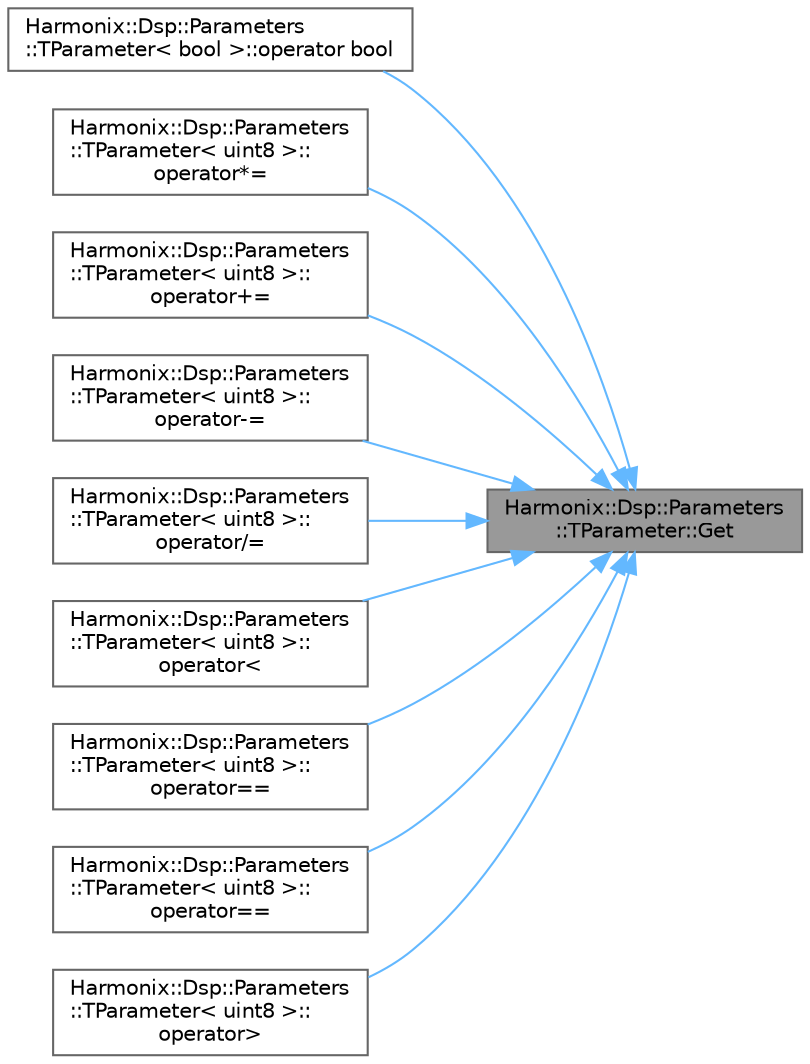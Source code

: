 digraph "Harmonix::Dsp::Parameters::TParameter::Get"
{
 // INTERACTIVE_SVG=YES
 // LATEX_PDF_SIZE
  bgcolor="transparent";
  edge [fontname=Helvetica,fontsize=10,labelfontname=Helvetica,labelfontsize=10];
  node [fontname=Helvetica,fontsize=10,shape=box,height=0.2,width=0.4];
  rankdir="RL";
  Node1 [id="Node000001",label="Harmonix::Dsp::Parameters\l::TParameter::Get",height=0.2,width=0.4,color="gray40", fillcolor="grey60", style="filled", fontcolor="black",tooltip=" "];
  Node1 -> Node2 [id="edge1_Node000001_Node000002",dir="back",color="steelblue1",style="solid",tooltip=" "];
  Node2 [id="Node000002",label="Harmonix::Dsp::Parameters\l::TParameter\< bool \>::operator bool",height=0.2,width=0.4,color="grey40", fillcolor="white", style="filled",URL="$d9/d4b/classHarmonix_1_1Dsp_1_1Parameters_1_1TParameter.html#a8c10578d28ce07d5bf80ea780d92a196",tooltip=" "];
  Node1 -> Node3 [id="edge2_Node000001_Node000003",dir="back",color="steelblue1",style="solid",tooltip=" "];
  Node3 [id="Node000003",label="Harmonix::Dsp::Parameters\l::TParameter\< uint8 \>::\loperator*=",height=0.2,width=0.4,color="grey40", fillcolor="white", style="filled",URL="$d9/d4b/classHarmonix_1_1Dsp_1_1Parameters_1_1TParameter.html#a1f4012abd365ffff64a95a446efb9639",tooltip=" "];
  Node1 -> Node4 [id="edge3_Node000001_Node000004",dir="back",color="steelblue1",style="solid",tooltip=" "];
  Node4 [id="Node000004",label="Harmonix::Dsp::Parameters\l::TParameter\< uint8 \>::\loperator+=",height=0.2,width=0.4,color="grey40", fillcolor="white", style="filled",URL="$d9/d4b/classHarmonix_1_1Dsp_1_1Parameters_1_1TParameter.html#aedbedeb0bfcd9ad9dd5bfcd2a2f68625",tooltip=" "];
  Node1 -> Node5 [id="edge4_Node000001_Node000005",dir="back",color="steelblue1",style="solid",tooltip=" "];
  Node5 [id="Node000005",label="Harmonix::Dsp::Parameters\l::TParameter\< uint8 \>::\loperator-=",height=0.2,width=0.4,color="grey40", fillcolor="white", style="filled",URL="$d9/d4b/classHarmonix_1_1Dsp_1_1Parameters_1_1TParameter.html#a0abc8468ff0936b2f3825a3d65b17f0e",tooltip=" "];
  Node1 -> Node6 [id="edge5_Node000001_Node000006",dir="back",color="steelblue1",style="solid",tooltip=" "];
  Node6 [id="Node000006",label="Harmonix::Dsp::Parameters\l::TParameter\< uint8 \>::\loperator/=",height=0.2,width=0.4,color="grey40", fillcolor="white", style="filled",URL="$d9/d4b/classHarmonix_1_1Dsp_1_1Parameters_1_1TParameter.html#abc6dfaaf1b662940bff33df0d033a07f",tooltip=" "];
  Node1 -> Node7 [id="edge6_Node000001_Node000007",dir="back",color="steelblue1",style="solid",tooltip=" "];
  Node7 [id="Node000007",label="Harmonix::Dsp::Parameters\l::TParameter\< uint8 \>::\loperator\<",height=0.2,width=0.4,color="grey40", fillcolor="white", style="filled",URL="$d9/d4b/classHarmonix_1_1Dsp_1_1Parameters_1_1TParameter.html#a49120462d24a62f48987bf49b6ec512d",tooltip=" "];
  Node1 -> Node8 [id="edge7_Node000001_Node000008",dir="back",color="steelblue1",style="solid",tooltip=" "];
  Node8 [id="Node000008",label="Harmonix::Dsp::Parameters\l::TParameter\< uint8 \>::\loperator==",height=0.2,width=0.4,color="grey40", fillcolor="white", style="filled",URL="$d9/d4b/classHarmonix_1_1Dsp_1_1Parameters_1_1TParameter.html#af3033557b9beda79b9c8f783f0b4eb5a",tooltip=" "];
  Node1 -> Node9 [id="edge8_Node000001_Node000009",dir="back",color="steelblue1",style="solid",tooltip=" "];
  Node9 [id="Node000009",label="Harmonix::Dsp::Parameters\l::TParameter\< uint8 \>::\loperator==",height=0.2,width=0.4,color="grey40", fillcolor="white", style="filled",URL="$d9/d4b/classHarmonix_1_1Dsp_1_1Parameters_1_1TParameter.html#a21ae15ce81fe1a84302d16d4f59b7665",tooltip=" "];
  Node1 -> Node10 [id="edge9_Node000001_Node000010",dir="back",color="steelblue1",style="solid",tooltip=" "];
  Node10 [id="Node000010",label="Harmonix::Dsp::Parameters\l::TParameter\< uint8 \>::\loperator\>",height=0.2,width=0.4,color="grey40", fillcolor="white", style="filled",URL="$d9/d4b/classHarmonix_1_1Dsp_1_1Parameters_1_1TParameter.html#abd60ccd5ec6071690fce7e9f009a858d",tooltip=" "];
}

